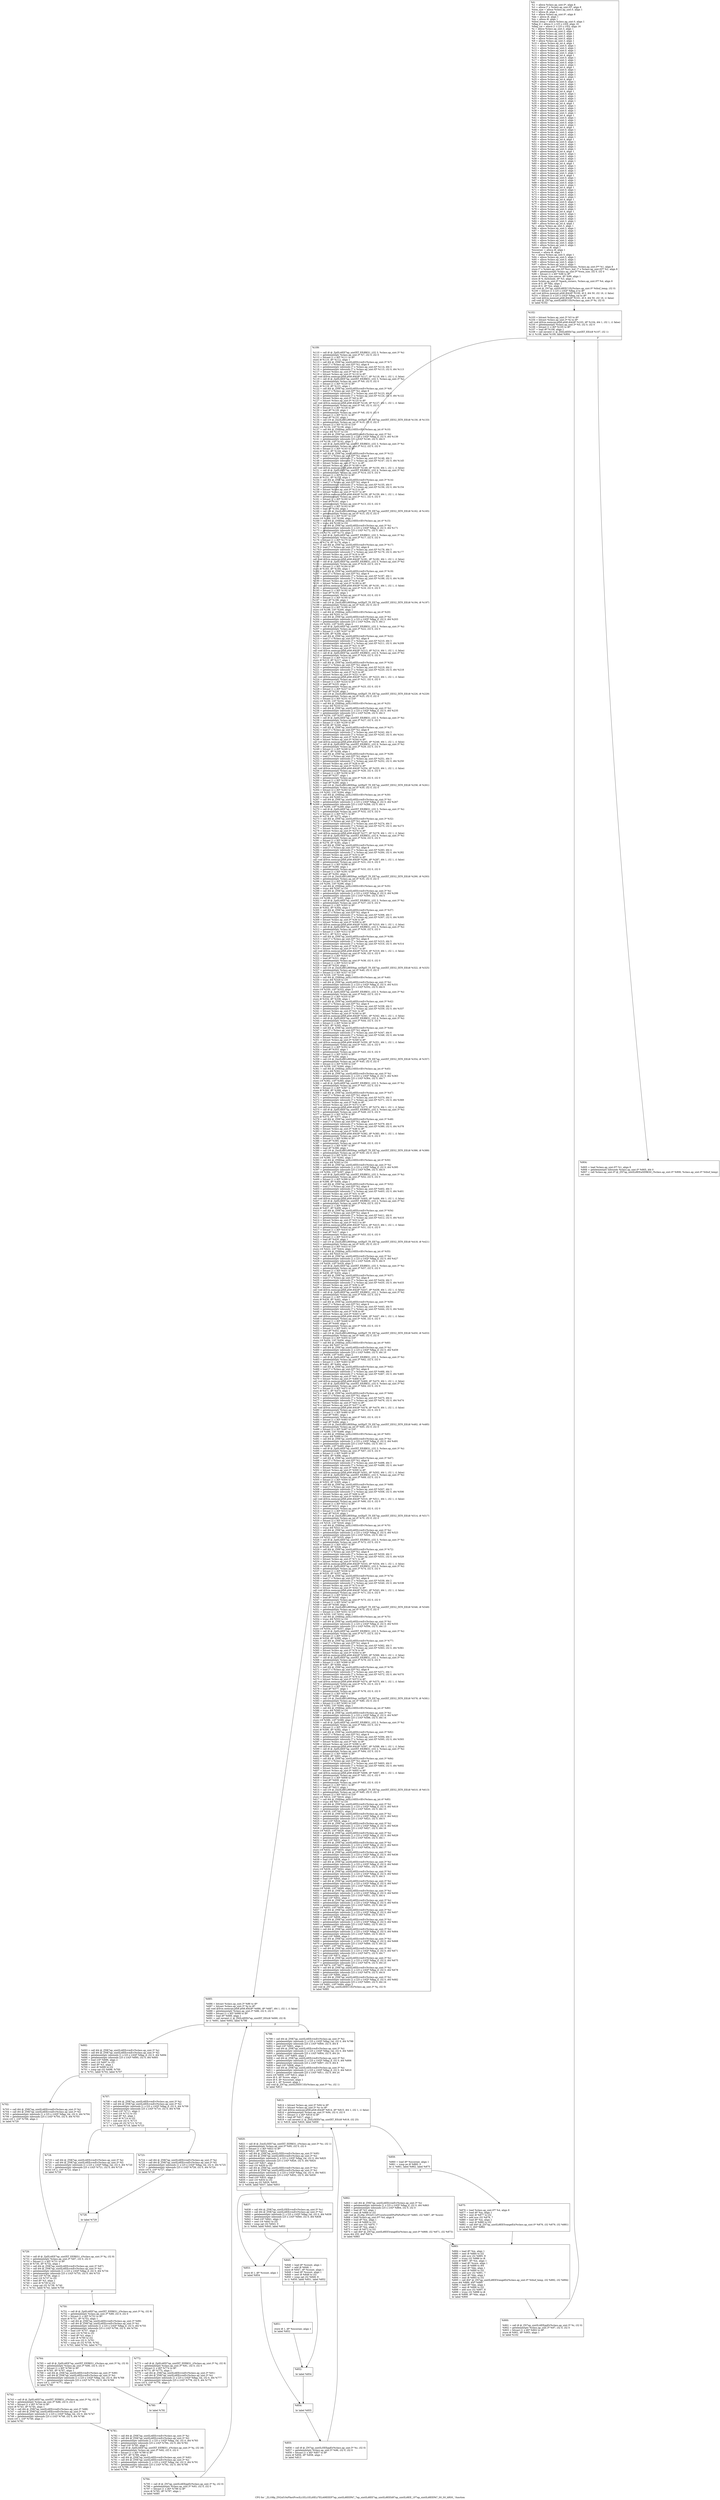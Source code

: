 digraph "CFG for '_ZL108p_ZN2xf10xFfastProcILi1ELi1ELi0ELi7ELi49EEEP7ap_uintILi8EEPA7_7ap_uintILi8EE7ap_uintILi8EEhR7ap_uintILi8EE_1P7ap_uintILi8EEPA7_S0_S0_hRS0_' function" {
	label="CFG for '_ZL108p_ZN2xf10xFfastProcILi1ELi1ELi0ELi7ELi49EEEP7ap_uintILi8EEPA7_7ap_uintILi8EE7ap_uintILi8EEhR7ap_uintILi8EE_1P7ap_uintILi8EEPA7_S0_S0_hRS0_' function";

	Node0x2f18ab0 [shape=record,label="{%0:\l  %1 = alloca %class.ap_uint.0*, align 8\l  %2 = alloca [7 x %class.ap_uint.0]*, align 8\l  %win_size = alloca %class.ap_uint.0, align 1\l  %3 = alloca i8, align 1\l  %4 = alloca %class.ap_uint.0*, align 8\l  %kx = alloca i8, align 1\l  %ix = alloca i8, align 1\l  %tbuf_temp = alloca %class.ap_uint.0, align 1\l  %flag_d = alloca [1 x [25 x i16]], align 16\l  %flag_val = alloca [1 x [25 x i16]], align 16\l  %i = alloca %class.ap_uint.3, align 1\l  %5 = alloca %class.ap_uint.3, align 1\l  %6 = alloca %class.ap_uint.0, align 1\l  %7 = alloca %class.ap_uint.3, align 1\l  %8 = alloca %class.ap_uint.0, align 1\l  %9 = alloca %class.ap_uint.3, align 1\l  %10 = alloca %class.ap_int.4, align 1\l  %11 = alloca %class.ap_uint.0, align 1\l  %12 = alloca %class.ap_uint.3, align 1\l  %13 = alloca %class.ap_uint.0, align 1\l  %14 = alloca %class.ap_uint.3, align 1\l  %15 = alloca %class.ap_int.4, align 1\l  %16 = alloca %class.ap_uint.0, align 1\l  %17 = alloca %class.ap_uint.3, align 1\l  %18 = alloca %class.ap_uint.0, align 1\l  %19 = alloca %class.ap_uint.3, align 1\l  %20 = alloca %class.ap_int.4, align 1\l  %21 = alloca %class.ap_uint.0, align 1\l  %22 = alloca %class.ap_uint.3, align 1\l  %23 = alloca %class.ap_uint.0, align 1\l  %24 = alloca %class.ap_uint.3, align 1\l  %25 = alloca %class.ap_int.4, align 1\l  %26 = alloca %class.ap_uint.0, align 1\l  %27 = alloca %class.ap_uint.3, align 1\l  %28 = alloca %class.ap_uint.0, align 1\l  %29 = alloca %class.ap_uint.3, align 1\l  %30 = alloca %class.ap_int.4, align 1\l  %31 = alloca %class.ap_uint.0, align 1\l  %32 = alloca %class.ap_uint.3, align 1\l  %33 = alloca %class.ap_uint.0, align 1\l  %34 = alloca %class.ap_uint.3, align 1\l  %35 = alloca %class.ap_int.4, align 1\l  %36 = alloca %class.ap_uint.0, align 1\l  %37 = alloca %class.ap_uint.3, align 1\l  %38 = alloca %class.ap_uint.0, align 1\l  %39 = alloca %class.ap_uint.3, align 1\l  %40 = alloca %class.ap_int.4, align 1\l  %41 = alloca %class.ap_uint.0, align 1\l  %42 = alloca %class.ap_uint.3, align 1\l  %43 = alloca %class.ap_uint.0, align 1\l  %44 = alloca %class.ap_uint.3, align 1\l  %45 = alloca %class.ap_int.4, align 1\l  %46 = alloca %class.ap_uint.0, align 1\l  %47 = alloca %class.ap_uint.3, align 1\l  %48 = alloca %class.ap_uint.0, align 1\l  %49 = alloca %class.ap_uint.3, align 1\l  %50 = alloca %class.ap_int.4, align 1\l  %51 = alloca %class.ap_uint.0, align 1\l  %52 = alloca %class.ap_uint.3, align 1\l  %53 = alloca %class.ap_uint.0, align 1\l  %54 = alloca %class.ap_uint.3, align 1\l  %55 = alloca %class.ap_int.4, align 1\l  %56 = alloca %class.ap_uint.0, align 1\l  %57 = alloca %class.ap_uint.3, align 1\l  %58 = alloca %class.ap_uint.0, align 1\l  %59 = alloca %class.ap_uint.3, align 1\l  %60 = alloca %class.ap_int.4, align 1\l  %61 = alloca %class.ap_uint.0, align 1\l  %62 = alloca %class.ap_uint.3, align 1\l  %63 = alloca %class.ap_uint.0, align 1\l  %64 = alloca %class.ap_uint.3, align 1\l  %65 = alloca %class.ap_int.4, align 1\l  %66 = alloca %class.ap_uint.0, align 1\l  %67 = alloca %class.ap_uint.3, align 1\l  %68 = alloca %class.ap_uint.0, align 1\l  %69 = alloca %class.ap_uint.3, align 1\l  %70 = alloca %class.ap_int.4, align 1\l  %71 = alloca %class.ap_uint.0, align 1\l  %72 = alloca %class.ap_uint.3, align 1\l  %73 = alloca %class.ap_uint.0, align 1\l  %74 = alloca %class.ap_uint.3, align 1\l  %75 = alloca %class.ap_int.4, align 1\l  %76 = alloca %class.ap_uint.0, align 1\l  %77 = alloca %class.ap_uint.3, align 1\l  %78 = alloca %class.ap_uint.0, align 1\l  %79 = alloca %class.ap_uint.3, align 1\l  %80 = alloca %class.ap_int.4, align 1\l  %81 = alloca %class.ap_uint.0, align 1\l  %82 = alloca %class.ap_uint.3, align 1\l  %83 = alloca %class.ap_uint.0, align 1\l  %84 = alloca %class.ap_uint.3, align 1\l  %85 = alloca %class.ap_int.4, align 1\l  %j = alloca %class.ap_uint.3, align 1\l  %86 = alloca %class.ap_uint.3, align 1\l  %87 = alloca %class.ap_uint.3, align 1\l  %88 = alloca %class.ap_uint.3, align 1\l  %89 = alloca %class.ap_uint.3, align 1\l  %90 = alloca %class.ap_uint.3, align 1\l  %91 = alloca %class.ap_uint.3, align 1\l  %92 = alloca %class.ap_uint.3, align 1\l  %93 = alloca %class.ap_uint.3, align 1\l  %core = alloca i8, align 1\l  %iscorner = alloca i8, align 1\l  %count = alloca i8, align 1\l  %c = alloca %class.ap_uint.5, align 1\l  %94 = alloca %class.ap_uint.5, align 1\l  %95 = alloca %class.ap_uint.5, align 1\l  %96 = alloca %class.ap_uint.5, align 1\l  %97 = alloca %class.ap_uint.3, align 1\l  store %class.ap_uint.0* %OutputValues, %class.ap_uint.0** %1, align 8\l  store [7 x %class.ap_uint.0]* %src_buf, [7 x %class.ap_uint.0]** %2, align 8\l  %98 = getelementptr %class.ap_uint.0* %win_size, i32 0, i32 0\l  %99 = bitcast [1 x i8]* %98 to i8*\l  store i8 %win_size.coerce, i8* %99, align 1\l  store i8 %_threshold, i8* %3, align 1\l  store %class.ap_uint.0* %pack_corners, %class.ap_uint.0** %4, align 8\l  store i8 0, i8* %kx, align 1\l  store i8 0, i8* %ix, align 1\l  call void @_ZN7ap_uintILi8EEC1Ei(%class.ap_uint.0* %tbuf_temp, i32 0)\l  %100 = bitcast [1 x [25 x i16]]* %flag_d to i8*\l  call void @llvm.memset.p0i8.i64(i8* %100, i8 0, i64 50, i32 16, i1 false)\l  %101 = bitcast [1 x [25 x i16]]* %flag_val to i8*\l  call void @llvm.memset.p0i8.i64(i8* %101, i8 0, i64 50, i32 16, i1 false)\l  call void @_ZN7ap_uintILi4EEC1Ei(%class.ap_uint.3* %i, i32 0)\l  br label %102\l}"];
	Node0x2f18ab0 -> Node0x2f24620;
	Node0x2f24620 [shape=record,label="{%102:\l\l  %103 = bitcast %class.ap_uint.3* %5 to i8*\l  %104 = bitcast %class.ap_uint.3* %i to i8*\l  call void @llvm.memcpy.p0i8.p0i8.i64(i8* %103, i8* %104, i64 1, i32 1, i1 false)\l  %105 = getelementptr %class.ap_uint.3* %5, i32 0, i32 0\l  %106 = bitcast [1 x i8]* %105 to i8*\l  %107 = load i8* %106, align 1\l  %108 = call zeroext i1 @_ZltILi4EEb7ap_uintIXT_EEi(i8 %107, i32 1)\l  br i1 %108, label %109, label %904\l|{<s0>T|<s1>F}}"];
	Node0x2f24620:s0 -> Node0x2f24c40;
	Node0x2f24620:s1 -> Node0x2f24ca0;
	Node0x2f24c40 [shape=record,label="{%109:\l\l  %110 = call i8 @_ZplILi4EE7ap_uintIXT_EEiRKS1_(i32 3, %class.ap_uint.3* %i)\l  %111 = getelementptr %class.ap_uint.3* %7, i32 0, i32 0\l  %112 = bitcast [1 x i8]* %111 to i8*\l  store i8 %110, i8* %112, align 1\l  %113 = call i64 @_ZNK7ap_uintILi4EEcvmEv(%class.ap_uint.3* %7)\l  %114 = load [7 x %class.ap_uint.0]** %2, align 8\l  %115 = getelementptr inbounds [7 x %class.ap_uint.0]* %114, i64 3\l  %116 = getelementptr inbounds [7 x %class.ap_uint.0]* %115, i32 0, i64 %113\l  %117 = bitcast %class.ap_uint.0* %6 to i8*\l  %118 = bitcast %class.ap_uint.0* %116 to i8*\l  call void @llvm.memcpy.p0i8.p0i8.i64(i8* %117, i8* %118, i64 1, i32 1, i1 false)\l  %119 = call i8 @_ZplILi4EE7ap_uintIXT_EEiRKS1_(i32 3, %class.ap_uint.3* %i)\l  %120 = getelementptr %class.ap_uint.3* %9, i32 0, i32 0\l  %121 = bitcast [1 x i8]* %120 to i8*\l  store i8 %119, i8* %121, align 1\l  %122 = call i64 @_ZNK7ap_uintILi4EEcvmEv(%class.ap_uint.3* %9)\l  %123 = load [7 x %class.ap_uint.0]** %2, align 8\l  %124 = getelementptr inbounds [7 x %class.ap_uint.0]* %123, i64 0\l  %125 = getelementptr inbounds [7 x %class.ap_uint.0]* %124, i32 0, i64 %122\l  %126 = bitcast %class.ap_uint.0* %8 to i8*\l  %127 = bitcast %class.ap_uint.0* %125 to i8*\l  call void @llvm.memcpy.p0i8.p0i8.i64(i8* %126, i8* %127, i64 1, i32 1, i1 false)\l  %128 = getelementptr %class.ap_uint.0* %6, i32 0, i32 0\l  %129 = bitcast [1 x i8]* %128 to i8*\l  %130 = load i8* %129, align 1\l  %131 = getelementptr %class.ap_uint.0* %8, i32 0, i32 0\l  %132 = bitcast [1 x i8]* %131 to i8*\l  %133 = load i8* %132, align 1\l  %134 = call i16 @_ZmiILi8ELi8EE6ap_intIXplT_T0_EE7ap_uintIXT_EES2_IXT0_EE(i8 %130, i8 %133)\l  %135 = getelementptr %class.ap_int.4* %10, i32 0, i32 0\l  %136 = bitcast [2 x i8]* %135 to i16*\l  store i16 %134, i16* %136, align 1\l  %137 = call i64 @_ZNK6ap_intILi16EEcvlEv(%class.ap_int.4* %10)\l  %138 = trunc i64 %137 to i16\l  %139 = call i64 @_ZNK7ap_uintILi4EEcvmEv(%class.ap_uint.3* %i)\l  %140 = getelementptr inbounds [1 x [25 x i16]]* %flag_d, i32 0, i64 %139\l  %141 = getelementptr inbounds [25 x i16]* %140, i32 0, i64 0\l  store i16 %138, i16* %141, align 2\l  %142 = call i8 @_ZplILi4EE7ap_uintIXT_EEiRKS1_(i32 3, %class.ap_uint.3* %i)\l  %143 = getelementptr %class.ap_uint.3* %12, i32 0, i32 0\l  %144 = bitcast [1 x i8]* %143 to i8*\l  store i8 %142, i8* %144, align 1\l  %145 = call i64 @_ZNK7ap_uintILi4EEcvmEv(%class.ap_uint.3* %12)\l  %146 = load [7 x %class.ap_uint.0]** %2, align 8\l  %147 = getelementptr inbounds [7 x %class.ap_uint.0]* %146, i64 3\l  %148 = getelementptr inbounds [7 x %class.ap_uint.0]* %147, i32 0, i64 %145\l  %149 = bitcast %class.ap_uint.0* %11 to i8*\l  %150 = bitcast %class.ap_uint.0* %148 to i8*\l  call void @llvm.memcpy.p0i8.p0i8.i64(i8* %149, i8* %150, i64 1, i32 1, i1 false)\l  %151 = call i8 @_ZplILi4EE7ap_uintIXT_EEiRKS1_(i32 4, %class.ap_uint.3* %i)\l  %152 = getelementptr %class.ap_uint.3* %14, i32 0, i32 0\l  %153 = bitcast [1 x i8]* %152 to i8*\l  store i8 %151, i8* %153, align 1\l  %154 = call i64 @_ZNK7ap_uintILi4EEcvmEv(%class.ap_uint.3* %14)\l  %155 = load [7 x %class.ap_uint.0]** %2, align 8\l  %156 = getelementptr inbounds [7 x %class.ap_uint.0]* %155, i64 0\l  %157 = getelementptr inbounds [7 x %class.ap_uint.0]* %156, i32 0, i64 %154\l  %158 = bitcast %class.ap_uint.0* %13 to i8*\l  %159 = bitcast %class.ap_uint.0* %157 to i8*\l  call void @llvm.memcpy.p0i8.p0i8.i64(i8* %158, i8* %159, i64 1, i32 1, i1 false)\l  %160 = getelementptr %class.ap_uint.0* %11, i32 0, i32 0\l  %161 = bitcast [1 x i8]* %160 to i8*\l  %162 = load i8* %161, align 1\l  %163 = getelementptr %class.ap_uint.0* %13, i32 0, i32 0\l  %164 = bitcast [1 x i8]* %163 to i8*\l  %165 = load i8* %164, align 1\l  %166 = call i16 @_ZmiILi8ELi8EE6ap_intIXplT_T0_EE7ap_uintIXT_EES2_IXT0_EE(i8 %162, i8 %165)\l  %167 = getelementptr %class.ap_int.4* %15, i32 0, i32 0\l  %168 = bitcast [2 x i8]* %167 to i16*\l  store i16 %166, i16* %168, align 1\l  %169 = call i64 @_ZNK6ap_intILi16EEcvlEv(%class.ap_int.4* %15)\l  %170 = trunc i64 %169 to i16\l  %171 = call i64 @_ZNK7ap_uintILi4EEcvmEv(%class.ap_uint.3* %i)\l  %172 = getelementptr inbounds [1 x [25 x i16]]* %flag_d, i32 0, i64 %171\l  %173 = getelementptr inbounds [25 x i16]* %172, i32 0, i64 1\l  store i16 %170, i16* %173, align 2\l  %174 = call i8 @_ZplILi4EE7ap_uintIXT_EEiRKS1_(i32 3, %class.ap_uint.3* %i)\l  %175 = getelementptr %class.ap_uint.3* %17, i32 0, i32 0\l  %176 = bitcast [1 x i8]* %175 to i8*\l  store i8 %174, i8* %176, align 1\l  %177 = call i64 @_ZNK7ap_uintILi4EEcvmEv(%class.ap_uint.3* %17)\l  %178 = load [7 x %class.ap_uint.0]** %2, align 8\l  %179 = getelementptr inbounds [7 x %class.ap_uint.0]* %178, i64 3\l  %180 = getelementptr inbounds [7 x %class.ap_uint.0]* %179, i32 0, i64 %177\l  %181 = bitcast %class.ap_uint.0* %16 to i8*\l  %182 = bitcast %class.ap_uint.0* %180 to i8*\l  call void @llvm.memcpy.p0i8.p0i8.i64(i8* %181, i8* %182, i64 1, i32 1, i1 false)\l  %183 = call i8 @_ZplILi4EE7ap_uintIXT_EEiRKS1_(i32 5, %class.ap_uint.3* %i)\l  %184 = getelementptr %class.ap_uint.3* %19, i32 0, i32 0\l  %185 = bitcast [1 x i8]* %184 to i8*\l  store i8 %183, i8* %185, align 1\l  %186 = call i64 @_ZNK7ap_uintILi4EEcvmEv(%class.ap_uint.3* %19)\l  %187 = load [7 x %class.ap_uint.0]** %2, align 8\l  %188 = getelementptr inbounds [7 x %class.ap_uint.0]* %187, i64 1\l  %189 = getelementptr inbounds [7 x %class.ap_uint.0]* %188, i32 0, i64 %186\l  %190 = bitcast %class.ap_uint.0* %18 to i8*\l  %191 = bitcast %class.ap_uint.0* %189 to i8*\l  call void @llvm.memcpy.p0i8.p0i8.i64(i8* %190, i8* %191, i64 1, i32 1, i1 false)\l  %192 = getelementptr %class.ap_uint.0* %16, i32 0, i32 0\l  %193 = bitcast [1 x i8]* %192 to i8*\l  %194 = load i8* %193, align 1\l  %195 = getelementptr %class.ap_uint.0* %18, i32 0, i32 0\l  %196 = bitcast [1 x i8]* %195 to i8*\l  %197 = load i8* %196, align 1\l  %198 = call i16 @_ZmiILi8ELi8EE6ap_intIXplT_T0_EE7ap_uintIXT_EES2_IXT0_EE(i8 %194, i8 %197)\l  %199 = getelementptr %class.ap_int.4* %20, i32 0, i32 0\l  %200 = bitcast [2 x i8]* %199 to i16*\l  store i16 %198, i16* %200, align 1\l  %201 = call i64 @_ZNK6ap_intILi16EEcvlEv(%class.ap_int.4* %20)\l  %202 = trunc i64 %201 to i16\l  %203 = call i64 @_ZNK7ap_uintILi4EEcvmEv(%class.ap_uint.3* %i)\l  %204 = getelementptr inbounds [1 x [25 x i16]]* %flag_d, i32 0, i64 %203\l  %205 = getelementptr inbounds [25 x i16]* %204, i32 0, i64 2\l  store i16 %202, i16* %205, align 2\l  %206 = call i8 @_ZplILi4EE7ap_uintIXT_EEiRKS1_(i32 3, %class.ap_uint.3* %i)\l  %207 = getelementptr %class.ap_uint.3* %22, i32 0, i32 0\l  %208 = bitcast [1 x i8]* %207 to i8*\l  store i8 %206, i8* %208, align 1\l  %209 = call i64 @_ZNK7ap_uintILi4EEcvmEv(%class.ap_uint.3* %22)\l  %210 = load [7 x %class.ap_uint.0]** %2, align 8\l  %211 = getelementptr inbounds [7 x %class.ap_uint.0]* %210, i64 3\l  %212 = getelementptr inbounds [7 x %class.ap_uint.0]* %211, i32 0, i64 %209\l  %213 = bitcast %class.ap_uint.0* %21 to i8*\l  %214 = bitcast %class.ap_uint.0* %212 to i8*\l  call void @llvm.memcpy.p0i8.p0i8.i64(i8* %213, i8* %214, i64 1, i32 1, i1 false)\l  %215 = call i8 @_ZplILi4EE7ap_uintIXT_EEiRKS1_(i32 6, %class.ap_uint.3* %i)\l  %216 = getelementptr %class.ap_uint.3* %24, i32 0, i32 0\l  %217 = bitcast [1 x i8]* %216 to i8*\l  store i8 %215, i8* %217, align 1\l  %218 = call i64 @_ZNK7ap_uintILi4EEcvmEv(%class.ap_uint.3* %24)\l  %219 = load [7 x %class.ap_uint.0]** %2, align 8\l  %220 = getelementptr inbounds [7 x %class.ap_uint.0]* %219, i64 2\l  %221 = getelementptr inbounds [7 x %class.ap_uint.0]* %220, i32 0, i64 %218\l  %222 = bitcast %class.ap_uint.0* %23 to i8*\l  %223 = bitcast %class.ap_uint.0* %221 to i8*\l  call void @llvm.memcpy.p0i8.p0i8.i64(i8* %222, i8* %223, i64 1, i32 1, i1 false)\l  %224 = getelementptr %class.ap_uint.0* %21, i32 0, i32 0\l  %225 = bitcast [1 x i8]* %224 to i8*\l  %226 = load i8* %225, align 1\l  %227 = getelementptr %class.ap_uint.0* %23, i32 0, i32 0\l  %228 = bitcast [1 x i8]* %227 to i8*\l  %229 = load i8* %228, align 1\l  %230 = call i16 @_ZmiILi8ELi8EE6ap_intIXplT_T0_EE7ap_uintIXT_EES2_IXT0_EE(i8 %226, i8 %229)\l  %231 = getelementptr %class.ap_int.4* %25, i32 0, i32 0\l  %232 = bitcast [2 x i8]* %231 to i16*\l  store i16 %230, i16* %232, align 1\l  %233 = call i64 @_ZNK6ap_intILi16EEcvlEv(%class.ap_int.4* %25)\l  %234 = trunc i64 %233 to i16\l  %235 = call i64 @_ZNK7ap_uintILi4EEcvmEv(%class.ap_uint.3* %i)\l  %236 = getelementptr inbounds [1 x [25 x i16]]* %flag_d, i32 0, i64 %235\l  %237 = getelementptr inbounds [25 x i16]* %236, i32 0, i64 3\l  store i16 %234, i16* %237, align 2\l  %238 = call i8 @_ZplILi4EE7ap_uintIXT_EEiRKS1_(i32 3, %class.ap_uint.3* %i)\l  %239 = getelementptr %class.ap_uint.3* %27, i32 0, i32 0\l  %240 = bitcast [1 x i8]* %239 to i8*\l  store i8 %238, i8* %240, align 1\l  %241 = call i64 @_ZNK7ap_uintILi4EEcvmEv(%class.ap_uint.3* %27)\l  %242 = load [7 x %class.ap_uint.0]** %2, align 8\l  %243 = getelementptr inbounds [7 x %class.ap_uint.0]* %242, i64 3\l  %244 = getelementptr inbounds [7 x %class.ap_uint.0]* %243, i32 0, i64 %241\l  %245 = bitcast %class.ap_uint.0* %26 to i8*\l  %246 = bitcast %class.ap_uint.0* %244 to i8*\l  call void @llvm.memcpy.p0i8.p0i8.i64(i8* %245, i8* %246, i64 1, i32 1, i1 false)\l  %247 = call i8 @_ZplILi4EE7ap_uintIXT_EEiRKS1_(i32 6, %class.ap_uint.3* %i)\l  %248 = getelementptr %class.ap_uint.3* %29, i32 0, i32 0\l  %249 = bitcast [1 x i8]* %248 to i8*\l  store i8 %247, i8* %249, align 1\l  %250 = call i64 @_ZNK7ap_uintILi4EEcvmEv(%class.ap_uint.3* %29)\l  %251 = load [7 x %class.ap_uint.0]** %2, align 8\l  %252 = getelementptr inbounds [7 x %class.ap_uint.0]* %251, i64 3\l  %253 = getelementptr inbounds [7 x %class.ap_uint.0]* %252, i32 0, i64 %250\l  %254 = bitcast %class.ap_uint.0* %28 to i8*\l  %255 = bitcast %class.ap_uint.0* %253 to i8*\l  call void @llvm.memcpy.p0i8.p0i8.i64(i8* %254, i8* %255, i64 1, i32 1, i1 false)\l  %256 = getelementptr %class.ap_uint.0* %26, i32 0, i32 0\l  %257 = bitcast [1 x i8]* %256 to i8*\l  %258 = load i8* %257, align 1\l  %259 = getelementptr %class.ap_uint.0* %28, i32 0, i32 0\l  %260 = bitcast [1 x i8]* %259 to i8*\l  %261 = load i8* %260, align 1\l  %262 = call i16 @_ZmiILi8ELi8EE6ap_intIXplT_T0_EE7ap_uintIXT_EES2_IXT0_EE(i8 %258, i8 %261)\l  %263 = getelementptr %class.ap_int.4* %30, i32 0, i32 0\l  %264 = bitcast [2 x i8]* %263 to i16*\l  store i16 %262, i16* %264, align 1\l  %265 = call i64 @_ZNK6ap_intILi16EEcvlEv(%class.ap_int.4* %30)\l  %266 = trunc i64 %265 to i16\l  %267 = call i64 @_ZNK7ap_uintILi4EEcvmEv(%class.ap_uint.3* %i)\l  %268 = getelementptr inbounds [1 x [25 x i16]]* %flag_d, i32 0, i64 %267\l  %269 = getelementptr inbounds [25 x i16]* %268, i32 0, i64 4\l  store i16 %266, i16* %269, align 2\l  %270 = call i8 @_ZplILi4EE7ap_uintIXT_EEiRKS1_(i32 3, %class.ap_uint.3* %i)\l  %271 = getelementptr %class.ap_uint.3* %32, i32 0, i32 0\l  %272 = bitcast [1 x i8]* %271 to i8*\l  store i8 %270, i8* %272, align 1\l  %273 = call i64 @_ZNK7ap_uintILi4EEcvmEv(%class.ap_uint.3* %32)\l  %274 = load [7 x %class.ap_uint.0]** %2, align 8\l  %275 = getelementptr inbounds [7 x %class.ap_uint.0]* %274, i64 3\l  %276 = getelementptr inbounds [7 x %class.ap_uint.0]* %275, i32 0, i64 %273\l  %277 = bitcast %class.ap_uint.0* %31 to i8*\l  %278 = bitcast %class.ap_uint.0* %276 to i8*\l  call void @llvm.memcpy.p0i8.p0i8.i64(i8* %277, i8* %278, i64 1, i32 1, i1 false)\l  %279 = call i8 @_ZplILi4EE7ap_uintIXT_EEiRKS1_(i32 6, %class.ap_uint.3* %i)\l  %280 = getelementptr %class.ap_uint.3* %34, i32 0, i32 0\l  %281 = bitcast [1 x i8]* %280 to i8*\l  store i8 %279, i8* %281, align 1\l  %282 = call i64 @_ZNK7ap_uintILi4EEcvmEv(%class.ap_uint.3* %34)\l  %283 = load [7 x %class.ap_uint.0]** %2, align 8\l  %284 = getelementptr inbounds [7 x %class.ap_uint.0]* %283, i64 4\l  %285 = getelementptr inbounds [7 x %class.ap_uint.0]* %284, i32 0, i64 %282\l  %286 = bitcast %class.ap_uint.0* %33 to i8*\l  %287 = bitcast %class.ap_uint.0* %285 to i8*\l  call void @llvm.memcpy.p0i8.p0i8.i64(i8* %286, i8* %287, i64 1, i32 1, i1 false)\l  %288 = getelementptr %class.ap_uint.0* %31, i32 0, i32 0\l  %289 = bitcast [1 x i8]* %288 to i8*\l  %290 = load i8* %289, align 1\l  %291 = getelementptr %class.ap_uint.0* %33, i32 0, i32 0\l  %292 = bitcast [1 x i8]* %291 to i8*\l  %293 = load i8* %292, align 1\l  %294 = call i16 @_ZmiILi8ELi8EE6ap_intIXplT_T0_EE7ap_uintIXT_EES2_IXT0_EE(i8 %290, i8 %293)\l  %295 = getelementptr %class.ap_int.4* %35, i32 0, i32 0\l  %296 = bitcast [2 x i8]* %295 to i16*\l  store i16 %294, i16* %296, align 1\l  %297 = call i64 @_ZNK6ap_intILi16EEcvlEv(%class.ap_int.4* %35)\l  %298 = trunc i64 %297 to i16\l  %299 = call i64 @_ZNK7ap_uintILi4EEcvmEv(%class.ap_uint.3* %i)\l  %300 = getelementptr inbounds [1 x [25 x i16]]* %flag_d, i32 0, i64 %299\l  %301 = getelementptr inbounds [25 x i16]* %300, i32 0, i64 5\l  store i16 %298, i16* %301, align 2\l  %302 = call i8 @_ZplILi4EE7ap_uintIXT_EEiRKS1_(i32 3, %class.ap_uint.3* %i)\l  %303 = getelementptr %class.ap_uint.3* %37, i32 0, i32 0\l  %304 = bitcast [1 x i8]* %303 to i8*\l  store i8 %302, i8* %304, align 1\l  %305 = call i64 @_ZNK7ap_uintILi4EEcvmEv(%class.ap_uint.3* %37)\l  %306 = load [7 x %class.ap_uint.0]** %2, align 8\l  %307 = getelementptr inbounds [7 x %class.ap_uint.0]* %306, i64 3\l  %308 = getelementptr inbounds [7 x %class.ap_uint.0]* %307, i32 0, i64 %305\l  %309 = bitcast %class.ap_uint.0* %36 to i8*\l  %310 = bitcast %class.ap_uint.0* %308 to i8*\l  call void @llvm.memcpy.p0i8.p0i8.i64(i8* %309, i8* %310, i64 1, i32 1, i1 false)\l  %311 = call i8 @_ZplILi4EE7ap_uintIXT_EEiRKS1_(i32 5, %class.ap_uint.3* %i)\l  %312 = getelementptr %class.ap_uint.3* %39, i32 0, i32 0\l  %313 = bitcast [1 x i8]* %312 to i8*\l  store i8 %311, i8* %313, align 1\l  %314 = call i64 @_ZNK7ap_uintILi4EEcvmEv(%class.ap_uint.3* %39)\l  %315 = load [7 x %class.ap_uint.0]** %2, align 8\l  %316 = getelementptr inbounds [7 x %class.ap_uint.0]* %315, i64 5\l  %317 = getelementptr inbounds [7 x %class.ap_uint.0]* %316, i32 0, i64 %314\l  %318 = bitcast %class.ap_uint.0* %38 to i8*\l  %319 = bitcast %class.ap_uint.0* %317 to i8*\l  call void @llvm.memcpy.p0i8.p0i8.i64(i8* %318, i8* %319, i64 1, i32 1, i1 false)\l  %320 = getelementptr %class.ap_uint.0* %36, i32 0, i32 0\l  %321 = bitcast [1 x i8]* %320 to i8*\l  %322 = load i8* %321, align 1\l  %323 = getelementptr %class.ap_uint.0* %38, i32 0, i32 0\l  %324 = bitcast [1 x i8]* %323 to i8*\l  %325 = load i8* %324, align 1\l  %326 = call i16 @_ZmiILi8ELi8EE6ap_intIXplT_T0_EE7ap_uintIXT_EES2_IXT0_EE(i8 %322, i8 %325)\l  %327 = getelementptr %class.ap_int.4* %40, i32 0, i32 0\l  %328 = bitcast [2 x i8]* %327 to i16*\l  store i16 %326, i16* %328, align 1\l  %329 = call i64 @_ZNK6ap_intILi16EEcvlEv(%class.ap_int.4* %40)\l  %330 = trunc i64 %329 to i16\l  %331 = call i64 @_ZNK7ap_uintILi4EEcvmEv(%class.ap_uint.3* %i)\l  %332 = getelementptr inbounds [1 x [25 x i16]]* %flag_d, i32 0, i64 %331\l  %333 = getelementptr inbounds [25 x i16]* %332, i32 0, i64 6\l  store i16 %330, i16* %333, align 2\l  %334 = call i8 @_ZplILi4EE7ap_uintIXT_EEiRKS1_(i32 3, %class.ap_uint.3* %i)\l  %335 = getelementptr %class.ap_uint.3* %42, i32 0, i32 0\l  %336 = bitcast [1 x i8]* %335 to i8*\l  store i8 %334, i8* %336, align 1\l  %337 = call i64 @_ZNK7ap_uintILi4EEcvmEv(%class.ap_uint.3* %42)\l  %338 = load [7 x %class.ap_uint.0]** %2, align 8\l  %339 = getelementptr inbounds [7 x %class.ap_uint.0]* %338, i64 3\l  %340 = getelementptr inbounds [7 x %class.ap_uint.0]* %339, i32 0, i64 %337\l  %341 = bitcast %class.ap_uint.0* %41 to i8*\l  %342 = bitcast %class.ap_uint.0* %340 to i8*\l  call void @llvm.memcpy.p0i8.p0i8.i64(i8* %341, i8* %342, i64 1, i32 1, i1 false)\l  %343 = call i8 @_ZplILi4EE7ap_uintIXT_EEiRKS1_(i32 4, %class.ap_uint.3* %i)\l  %344 = getelementptr %class.ap_uint.3* %44, i32 0, i32 0\l  %345 = bitcast [1 x i8]* %344 to i8*\l  store i8 %343, i8* %345, align 1\l  %346 = call i64 @_ZNK7ap_uintILi4EEcvmEv(%class.ap_uint.3* %44)\l  %347 = load [7 x %class.ap_uint.0]** %2, align 8\l  %348 = getelementptr inbounds [7 x %class.ap_uint.0]* %347, i64 6\l  %349 = getelementptr inbounds [7 x %class.ap_uint.0]* %348, i32 0, i64 %346\l  %350 = bitcast %class.ap_uint.0* %43 to i8*\l  %351 = bitcast %class.ap_uint.0* %349 to i8*\l  call void @llvm.memcpy.p0i8.p0i8.i64(i8* %350, i8* %351, i64 1, i32 1, i1 false)\l  %352 = getelementptr %class.ap_uint.0* %41, i32 0, i32 0\l  %353 = bitcast [1 x i8]* %352 to i8*\l  %354 = load i8* %353, align 1\l  %355 = getelementptr %class.ap_uint.0* %43, i32 0, i32 0\l  %356 = bitcast [1 x i8]* %355 to i8*\l  %357 = load i8* %356, align 1\l  %358 = call i16 @_ZmiILi8ELi8EE6ap_intIXplT_T0_EE7ap_uintIXT_EES2_IXT0_EE(i8 %354, i8 %357)\l  %359 = getelementptr %class.ap_int.4* %45, i32 0, i32 0\l  %360 = bitcast [2 x i8]* %359 to i16*\l  store i16 %358, i16* %360, align 1\l  %361 = call i64 @_ZNK6ap_intILi16EEcvlEv(%class.ap_int.4* %45)\l  %362 = trunc i64 %361 to i16\l  %363 = call i64 @_ZNK7ap_uintILi4EEcvmEv(%class.ap_uint.3* %i)\l  %364 = getelementptr inbounds [1 x [25 x i16]]* %flag_d, i32 0, i64 %363\l  %365 = getelementptr inbounds [25 x i16]* %364, i32 0, i64 7\l  store i16 %362, i16* %365, align 2\l  %366 = call i8 @_ZplILi4EE7ap_uintIXT_EEiRKS1_(i32 3, %class.ap_uint.3* %i)\l  %367 = getelementptr %class.ap_uint.3* %47, i32 0, i32 0\l  %368 = bitcast [1 x i8]* %367 to i8*\l  store i8 %366, i8* %368, align 1\l  %369 = call i64 @_ZNK7ap_uintILi4EEcvmEv(%class.ap_uint.3* %47)\l  %370 = load [7 x %class.ap_uint.0]** %2, align 8\l  %371 = getelementptr inbounds [7 x %class.ap_uint.0]* %370, i64 3\l  %372 = getelementptr inbounds [7 x %class.ap_uint.0]* %371, i32 0, i64 %369\l  %373 = bitcast %class.ap_uint.0* %46 to i8*\l  %374 = bitcast %class.ap_uint.0* %372 to i8*\l  call void @llvm.memcpy.p0i8.p0i8.i64(i8* %373, i8* %374, i64 1, i32 1, i1 false)\l  %375 = call i8 @_ZplILi4EE7ap_uintIXT_EEiRKS1_(i32 3, %class.ap_uint.3* %i)\l  %376 = getelementptr %class.ap_uint.3* %49, i32 0, i32 0\l  %377 = bitcast [1 x i8]* %376 to i8*\l  store i8 %375, i8* %377, align 1\l  %378 = call i64 @_ZNK7ap_uintILi4EEcvmEv(%class.ap_uint.3* %49)\l  %379 = load [7 x %class.ap_uint.0]** %2, align 8\l  %380 = getelementptr inbounds [7 x %class.ap_uint.0]* %379, i64 6\l  %381 = getelementptr inbounds [7 x %class.ap_uint.0]* %380, i32 0, i64 %378\l  %382 = bitcast %class.ap_uint.0* %48 to i8*\l  %383 = bitcast %class.ap_uint.0* %381 to i8*\l  call void @llvm.memcpy.p0i8.p0i8.i64(i8* %382, i8* %383, i64 1, i32 1, i1 false)\l  %384 = getelementptr %class.ap_uint.0* %46, i32 0, i32 0\l  %385 = bitcast [1 x i8]* %384 to i8*\l  %386 = load i8* %385, align 1\l  %387 = getelementptr %class.ap_uint.0* %48, i32 0, i32 0\l  %388 = bitcast [1 x i8]* %387 to i8*\l  %389 = load i8* %388, align 1\l  %390 = call i16 @_ZmiILi8ELi8EE6ap_intIXplT_T0_EE7ap_uintIXT_EES2_IXT0_EE(i8 %386, i8 %389)\l  %391 = getelementptr %class.ap_int.4* %50, i32 0, i32 0\l  %392 = bitcast [2 x i8]* %391 to i16*\l  store i16 %390, i16* %392, align 1\l  %393 = call i64 @_ZNK6ap_intILi16EEcvlEv(%class.ap_int.4* %50)\l  %394 = trunc i64 %393 to i16\l  %395 = call i64 @_ZNK7ap_uintILi4EEcvmEv(%class.ap_uint.3* %i)\l  %396 = getelementptr inbounds [1 x [25 x i16]]* %flag_d, i32 0, i64 %395\l  %397 = getelementptr inbounds [25 x i16]* %396, i32 0, i64 8\l  store i16 %394, i16* %397, align 2\l  %398 = call i8 @_ZplILi4EE7ap_uintIXT_EEiRKS1_(i32 3, %class.ap_uint.3* %i)\l  %399 = getelementptr %class.ap_uint.3* %52, i32 0, i32 0\l  %400 = bitcast [1 x i8]* %399 to i8*\l  store i8 %398, i8* %400, align 1\l  %401 = call i64 @_ZNK7ap_uintILi4EEcvmEv(%class.ap_uint.3* %52)\l  %402 = load [7 x %class.ap_uint.0]** %2, align 8\l  %403 = getelementptr inbounds [7 x %class.ap_uint.0]* %402, i64 3\l  %404 = getelementptr inbounds [7 x %class.ap_uint.0]* %403, i32 0, i64 %401\l  %405 = bitcast %class.ap_uint.0* %51 to i8*\l  %406 = bitcast %class.ap_uint.0* %404 to i8*\l  call void @llvm.memcpy.p0i8.p0i8.i64(i8* %405, i8* %406, i64 1, i32 1, i1 false)\l  %407 = call i8 @_ZplILi4EE7ap_uintIXT_EEiRKS1_(i32 2, %class.ap_uint.3* %i)\l  %408 = getelementptr %class.ap_uint.3* %54, i32 0, i32 0\l  %409 = bitcast [1 x i8]* %408 to i8*\l  store i8 %407, i8* %409, align 1\l  %410 = call i64 @_ZNK7ap_uintILi4EEcvmEv(%class.ap_uint.3* %54)\l  %411 = load [7 x %class.ap_uint.0]** %2, align 8\l  %412 = getelementptr inbounds [7 x %class.ap_uint.0]* %411, i64 6\l  %413 = getelementptr inbounds [7 x %class.ap_uint.0]* %412, i32 0, i64 %410\l  %414 = bitcast %class.ap_uint.0* %53 to i8*\l  %415 = bitcast %class.ap_uint.0* %413 to i8*\l  call void @llvm.memcpy.p0i8.p0i8.i64(i8* %414, i8* %415, i64 1, i32 1, i1 false)\l  %416 = getelementptr %class.ap_uint.0* %51, i32 0, i32 0\l  %417 = bitcast [1 x i8]* %416 to i8*\l  %418 = load i8* %417, align 1\l  %419 = getelementptr %class.ap_uint.0* %53, i32 0, i32 0\l  %420 = bitcast [1 x i8]* %419 to i8*\l  %421 = load i8* %420, align 1\l  %422 = call i16 @_ZmiILi8ELi8EE6ap_intIXplT_T0_EE7ap_uintIXT_EES2_IXT0_EE(i8 %418, i8 %421)\l  %423 = getelementptr %class.ap_int.4* %55, i32 0, i32 0\l  %424 = bitcast [2 x i8]* %423 to i16*\l  store i16 %422, i16* %424, align 1\l  %425 = call i64 @_ZNK6ap_intILi16EEcvlEv(%class.ap_int.4* %55)\l  %426 = trunc i64 %425 to i16\l  %427 = call i64 @_ZNK7ap_uintILi4EEcvmEv(%class.ap_uint.3* %i)\l  %428 = getelementptr inbounds [1 x [25 x i16]]* %flag_d, i32 0, i64 %427\l  %429 = getelementptr inbounds [25 x i16]* %428, i32 0, i64 9\l  store i16 %426, i16* %429, align 2\l  %430 = call i8 @_ZplILi4EE7ap_uintIXT_EEiRKS1_(i32 3, %class.ap_uint.3* %i)\l  %431 = getelementptr %class.ap_uint.3* %57, i32 0, i32 0\l  %432 = bitcast [1 x i8]* %431 to i8*\l  store i8 %430, i8* %432, align 1\l  %433 = call i64 @_ZNK7ap_uintILi4EEcvmEv(%class.ap_uint.3* %57)\l  %434 = load [7 x %class.ap_uint.0]** %2, align 8\l  %435 = getelementptr inbounds [7 x %class.ap_uint.0]* %434, i64 3\l  %436 = getelementptr inbounds [7 x %class.ap_uint.0]* %435, i32 0, i64 %433\l  %437 = bitcast %class.ap_uint.0* %56 to i8*\l  %438 = bitcast %class.ap_uint.0* %436 to i8*\l  call void @llvm.memcpy.p0i8.p0i8.i64(i8* %437, i8* %438, i64 1, i32 1, i1 false)\l  %439 = call i8 @_ZplILi4EE7ap_uintIXT_EEiRKS1_(i32 1, %class.ap_uint.3* %i)\l  %440 = getelementptr %class.ap_uint.3* %59, i32 0, i32 0\l  %441 = bitcast [1 x i8]* %440 to i8*\l  store i8 %439, i8* %441, align 1\l  %442 = call i64 @_ZNK7ap_uintILi4EEcvmEv(%class.ap_uint.3* %59)\l  %443 = load [7 x %class.ap_uint.0]** %2, align 8\l  %444 = getelementptr inbounds [7 x %class.ap_uint.0]* %443, i64 5\l  %445 = getelementptr inbounds [7 x %class.ap_uint.0]* %444, i32 0, i64 %442\l  %446 = bitcast %class.ap_uint.0* %58 to i8*\l  %447 = bitcast %class.ap_uint.0* %445 to i8*\l  call void @llvm.memcpy.p0i8.p0i8.i64(i8* %446, i8* %447, i64 1, i32 1, i1 false)\l  %448 = getelementptr %class.ap_uint.0* %56, i32 0, i32 0\l  %449 = bitcast [1 x i8]* %448 to i8*\l  %450 = load i8* %449, align 1\l  %451 = getelementptr %class.ap_uint.0* %58, i32 0, i32 0\l  %452 = bitcast [1 x i8]* %451 to i8*\l  %453 = load i8* %452, align 1\l  %454 = call i16 @_ZmiILi8ELi8EE6ap_intIXplT_T0_EE7ap_uintIXT_EES2_IXT0_EE(i8 %450, i8 %453)\l  %455 = getelementptr %class.ap_int.4* %60, i32 0, i32 0\l  %456 = bitcast [2 x i8]* %455 to i16*\l  store i16 %454, i16* %456, align 1\l  %457 = call i64 @_ZNK6ap_intILi16EEcvlEv(%class.ap_int.4* %60)\l  %458 = trunc i64 %457 to i16\l  %459 = call i64 @_ZNK7ap_uintILi4EEcvmEv(%class.ap_uint.3* %i)\l  %460 = getelementptr inbounds [1 x [25 x i16]]* %flag_d, i32 0, i64 %459\l  %461 = getelementptr inbounds [25 x i16]* %460, i32 0, i64 10\l  store i16 %458, i16* %461, align 2\l  %462 = call i8 @_ZplILi4EE7ap_uintIXT_EEiRKS1_(i32 3, %class.ap_uint.3* %i)\l  %463 = getelementptr %class.ap_uint.3* %62, i32 0, i32 0\l  %464 = bitcast [1 x i8]* %463 to i8*\l  store i8 %462, i8* %464, align 1\l  %465 = call i64 @_ZNK7ap_uintILi4EEcvmEv(%class.ap_uint.3* %62)\l  %466 = load [7 x %class.ap_uint.0]** %2, align 8\l  %467 = getelementptr inbounds [7 x %class.ap_uint.0]* %466, i64 3\l  %468 = getelementptr inbounds [7 x %class.ap_uint.0]* %467, i32 0, i64 %465\l  %469 = bitcast %class.ap_uint.0* %61 to i8*\l  %470 = bitcast %class.ap_uint.0* %468 to i8*\l  call void @llvm.memcpy.p0i8.p0i8.i64(i8* %469, i8* %470, i64 1, i32 1, i1 false)\l  %471 = call i8 @_ZplILi4EE7ap_uintIXT_EEiRKS1_(i32 0, %class.ap_uint.3* %i)\l  %472 = getelementptr %class.ap_uint.3* %64, i32 0, i32 0\l  %473 = bitcast [1 x i8]* %472 to i8*\l  store i8 %471, i8* %473, align 1\l  %474 = call i64 @_ZNK7ap_uintILi4EEcvmEv(%class.ap_uint.3* %64)\l  %475 = load [7 x %class.ap_uint.0]** %2, align 8\l  %476 = getelementptr inbounds [7 x %class.ap_uint.0]* %475, i64 4\l  %477 = getelementptr inbounds [7 x %class.ap_uint.0]* %476, i32 0, i64 %474\l  %478 = bitcast %class.ap_uint.0* %63 to i8*\l  %479 = bitcast %class.ap_uint.0* %477 to i8*\l  call void @llvm.memcpy.p0i8.p0i8.i64(i8* %478, i8* %479, i64 1, i32 1, i1 false)\l  %480 = getelementptr %class.ap_uint.0* %61, i32 0, i32 0\l  %481 = bitcast [1 x i8]* %480 to i8*\l  %482 = load i8* %481, align 1\l  %483 = getelementptr %class.ap_uint.0* %63, i32 0, i32 0\l  %484 = bitcast [1 x i8]* %483 to i8*\l  %485 = load i8* %484, align 1\l  %486 = call i16 @_ZmiILi8ELi8EE6ap_intIXplT_T0_EE7ap_uintIXT_EES2_IXT0_EE(i8 %482, i8 %485)\l  %487 = getelementptr %class.ap_int.4* %65, i32 0, i32 0\l  %488 = bitcast [2 x i8]* %487 to i16*\l  store i16 %486, i16* %488, align 1\l  %489 = call i64 @_ZNK6ap_intILi16EEcvlEv(%class.ap_int.4* %65)\l  %490 = trunc i64 %489 to i16\l  %491 = call i64 @_ZNK7ap_uintILi4EEcvmEv(%class.ap_uint.3* %i)\l  %492 = getelementptr inbounds [1 x [25 x i16]]* %flag_d, i32 0, i64 %491\l  %493 = getelementptr inbounds [25 x i16]* %492, i32 0, i64 11\l  store i16 %490, i16* %493, align 2\l  %494 = call i8 @_ZplILi4EE7ap_uintIXT_EEiRKS1_(i32 3, %class.ap_uint.3* %i)\l  %495 = getelementptr %class.ap_uint.3* %67, i32 0, i32 0\l  %496 = bitcast [1 x i8]* %495 to i8*\l  store i8 %494, i8* %496, align 1\l  %497 = call i64 @_ZNK7ap_uintILi4EEcvmEv(%class.ap_uint.3* %67)\l  %498 = load [7 x %class.ap_uint.0]** %2, align 8\l  %499 = getelementptr inbounds [7 x %class.ap_uint.0]* %498, i64 3\l  %500 = getelementptr inbounds [7 x %class.ap_uint.0]* %499, i32 0, i64 %497\l  %501 = bitcast %class.ap_uint.0* %66 to i8*\l  %502 = bitcast %class.ap_uint.0* %500 to i8*\l  call void @llvm.memcpy.p0i8.p0i8.i64(i8* %501, i8* %502, i64 1, i32 1, i1 false)\l  %503 = call i8 @_ZplILi4EE7ap_uintIXT_EEiRKS1_(i32 0, %class.ap_uint.3* %i)\l  %504 = getelementptr %class.ap_uint.3* %69, i32 0, i32 0\l  %505 = bitcast [1 x i8]* %504 to i8*\l  store i8 %503, i8* %505, align 1\l  %506 = call i64 @_ZNK7ap_uintILi4EEcvmEv(%class.ap_uint.3* %69)\l  %507 = load [7 x %class.ap_uint.0]** %2, align 8\l  %508 = getelementptr inbounds [7 x %class.ap_uint.0]* %507, i64 3\l  %509 = getelementptr inbounds [7 x %class.ap_uint.0]* %508, i32 0, i64 %506\l  %510 = bitcast %class.ap_uint.0* %68 to i8*\l  %511 = bitcast %class.ap_uint.0* %509 to i8*\l  call void @llvm.memcpy.p0i8.p0i8.i64(i8* %510, i8* %511, i64 1, i32 1, i1 false)\l  %512 = getelementptr %class.ap_uint.0* %66, i32 0, i32 0\l  %513 = bitcast [1 x i8]* %512 to i8*\l  %514 = load i8* %513, align 1\l  %515 = getelementptr %class.ap_uint.0* %68, i32 0, i32 0\l  %516 = bitcast [1 x i8]* %515 to i8*\l  %517 = load i8* %516, align 1\l  %518 = call i16 @_ZmiILi8ELi8EE6ap_intIXplT_T0_EE7ap_uintIXT_EES2_IXT0_EE(i8 %514, i8 %517)\l  %519 = getelementptr %class.ap_int.4* %70, i32 0, i32 0\l  %520 = bitcast [2 x i8]* %519 to i16*\l  store i16 %518, i16* %520, align 1\l  %521 = call i64 @_ZNK6ap_intILi16EEcvlEv(%class.ap_int.4* %70)\l  %522 = trunc i64 %521 to i16\l  %523 = call i64 @_ZNK7ap_uintILi4EEcvmEv(%class.ap_uint.3* %i)\l  %524 = getelementptr inbounds [1 x [25 x i16]]* %flag_d, i32 0, i64 %523\l  %525 = getelementptr inbounds [25 x i16]* %524, i32 0, i64 12\l  store i16 %522, i16* %525, align 2\l  %526 = call i8 @_ZplILi4EE7ap_uintIXT_EEiRKS1_(i32 3, %class.ap_uint.3* %i)\l  %527 = getelementptr %class.ap_uint.3* %72, i32 0, i32 0\l  %528 = bitcast [1 x i8]* %527 to i8*\l  store i8 %526, i8* %528, align 1\l  %529 = call i64 @_ZNK7ap_uintILi4EEcvmEv(%class.ap_uint.3* %72)\l  %530 = load [7 x %class.ap_uint.0]** %2, align 8\l  %531 = getelementptr inbounds [7 x %class.ap_uint.0]* %530, i64 3\l  %532 = getelementptr inbounds [7 x %class.ap_uint.0]* %531, i32 0, i64 %529\l  %533 = bitcast %class.ap_uint.0* %71 to i8*\l  %534 = bitcast %class.ap_uint.0* %532 to i8*\l  call void @llvm.memcpy.p0i8.p0i8.i64(i8* %533, i8* %534, i64 1, i32 1, i1 false)\l  %535 = call i8 @_ZplILi4EE7ap_uintIXT_EEiRKS1_(i32 0, %class.ap_uint.3* %i)\l  %536 = getelementptr %class.ap_uint.3* %74, i32 0, i32 0\l  %537 = bitcast [1 x i8]* %536 to i8*\l  store i8 %535, i8* %537, align 1\l  %538 = call i64 @_ZNK7ap_uintILi4EEcvmEv(%class.ap_uint.3* %74)\l  %539 = load [7 x %class.ap_uint.0]** %2, align 8\l  %540 = getelementptr inbounds [7 x %class.ap_uint.0]* %539, i64 2\l  %541 = getelementptr inbounds [7 x %class.ap_uint.0]* %540, i32 0, i64 %538\l  %542 = bitcast %class.ap_uint.0* %73 to i8*\l  %543 = bitcast %class.ap_uint.0* %541 to i8*\l  call void @llvm.memcpy.p0i8.p0i8.i64(i8* %542, i8* %543, i64 1, i32 1, i1 false)\l  %544 = getelementptr %class.ap_uint.0* %71, i32 0, i32 0\l  %545 = bitcast [1 x i8]* %544 to i8*\l  %546 = load i8* %545, align 1\l  %547 = getelementptr %class.ap_uint.0* %73, i32 0, i32 0\l  %548 = bitcast [1 x i8]* %547 to i8*\l  %549 = load i8* %548, align 1\l  %550 = call i16 @_ZmiILi8ELi8EE6ap_intIXplT_T0_EE7ap_uintIXT_EES2_IXT0_EE(i8 %546, i8 %549)\l  %551 = getelementptr %class.ap_int.4* %75, i32 0, i32 0\l  %552 = bitcast [2 x i8]* %551 to i16*\l  store i16 %550, i16* %552, align 1\l  %553 = call i64 @_ZNK6ap_intILi16EEcvlEv(%class.ap_int.4* %75)\l  %554 = trunc i64 %553 to i16\l  %555 = call i64 @_ZNK7ap_uintILi4EEcvmEv(%class.ap_uint.3* %i)\l  %556 = getelementptr inbounds [1 x [25 x i16]]* %flag_d, i32 0, i64 %555\l  %557 = getelementptr inbounds [25 x i16]* %556, i32 0, i64 13\l  store i16 %554, i16* %557, align 2\l  %558 = call i8 @_ZplILi4EE7ap_uintIXT_EEiRKS1_(i32 3, %class.ap_uint.3* %i)\l  %559 = getelementptr %class.ap_uint.3* %77, i32 0, i32 0\l  %560 = bitcast [1 x i8]* %559 to i8*\l  store i8 %558, i8* %560, align 1\l  %561 = call i64 @_ZNK7ap_uintILi4EEcvmEv(%class.ap_uint.3* %77)\l  %562 = load [7 x %class.ap_uint.0]** %2, align 8\l  %563 = getelementptr inbounds [7 x %class.ap_uint.0]* %562, i64 3\l  %564 = getelementptr inbounds [7 x %class.ap_uint.0]* %563, i32 0, i64 %561\l  %565 = bitcast %class.ap_uint.0* %76 to i8*\l  %566 = bitcast %class.ap_uint.0* %564 to i8*\l  call void @llvm.memcpy.p0i8.p0i8.i64(i8* %565, i8* %566, i64 1, i32 1, i1 false)\l  %567 = call i8 @_ZplILi4EE7ap_uintIXT_EEiRKS1_(i32 1, %class.ap_uint.3* %i)\l  %568 = getelementptr %class.ap_uint.3* %79, i32 0, i32 0\l  %569 = bitcast [1 x i8]* %568 to i8*\l  store i8 %567, i8* %569, align 1\l  %570 = call i64 @_ZNK7ap_uintILi4EEcvmEv(%class.ap_uint.3* %79)\l  %571 = load [7 x %class.ap_uint.0]** %2, align 8\l  %572 = getelementptr inbounds [7 x %class.ap_uint.0]* %571, i64 1\l  %573 = getelementptr inbounds [7 x %class.ap_uint.0]* %572, i32 0, i64 %570\l  %574 = bitcast %class.ap_uint.0* %78 to i8*\l  %575 = bitcast %class.ap_uint.0* %573 to i8*\l  call void @llvm.memcpy.p0i8.p0i8.i64(i8* %574, i8* %575, i64 1, i32 1, i1 false)\l  %576 = getelementptr %class.ap_uint.0* %76, i32 0, i32 0\l  %577 = bitcast [1 x i8]* %576 to i8*\l  %578 = load i8* %577, align 1\l  %579 = getelementptr %class.ap_uint.0* %78, i32 0, i32 0\l  %580 = bitcast [1 x i8]* %579 to i8*\l  %581 = load i8* %580, align 1\l  %582 = call i16 @_ZmiILi8ELi8EE6ap_intIXplT_T0_EE7ap_uintIXT_EES2_IXT0_EE(i8 %578, i8 %581)\l  %583 = getelementptr %class.ap_int.4* %80, i32 0, i32 0\l  %584 = bitcast [2 x i8]* %583 to i16*\l  store i16 %582, i16* %584, align 1\l  %585 = call i64 @_ZNK6ap_intILi16EEcvlEv(%class.ap_int.4* %80)\l  %586 = trunc i64 %585 to i16\l  %587 = call i64 @_ZNK7ap_uintILi4EEcvmEv(%class.ap_uint.3* %i)\l  %588 = getelementptr inbounds [1 x [25 x i16]]* %flag_d, i32 0, i64 %587\l  %589 = getelementptr inbounds [25 x i16]* %588, i32 0, i64 14\l  store i16 %586, i16* %589, align 2\l  %590 = call i8 @_ZplILi4EE7ap_uintIXT_EEiRKS1_(i32 3, %class.ap_uint.3* %i)\l  %591 = getelementptr %class.ap_uint.3* %82, i32 0, i32 0\l  %592 = bitcast [1 x i8]* %591 to i8*\l  store i8 %590, i8* %592, align 1\l  %593 = call i64 @_ZNK7ap_uintILi4EEcvmEv(%class.ap_uint.3* %82)\l  %594 = load [7 x %class.ap_uint.0]** %2, align 8\l  %595 = getelementptr inbounds [7 x %class.ap_uint.0]* %594, i64 3\l  %596 = getelementptr inbounds [7 x %class.ap_uint.0]* %595, i32 0, i64 %593\l  %597 = bitcast %class.ap_uint.0* %81 to i8*\l  %598 = bitcast %class.ap_uint.0* %596 to i8*\l  call void @llvm.memcpy.p0i8.p0i8.i64(i8* %597, i8* %598, i64 1, i32 1, i1 false)\l  %599 = call i8 @_ZplILi4EE7ap_uintIXT_EEiRKS1_(i32 2, %class.ap_uint.3* %i)\l  %600 = getelementptr %class.ap_uint.3* %84, i32 0, i32 0\l  %601 = bitcast [1 x i8]* %600 to i8*\l  store i8 %599, i8* %601, align 1\l  %602 = call i64 @_ZNK7ap_uintILi4EEcvmEv(%class.ap_uint.3* %84)\l  %603 = load [7 x %class.ap_uint.0]** %2, align 8\l  %604 = getelementptr inbounds [7 x %class.ap_uint.0]* %603, i64 0\l  %605 = getelementptr inbounds [7 x %class.ap_uint.0]* %604, i32 0, i64 %602\l  %606 = bitcast %class.ap_uint.0* %83 to i8*\l  %607 = bitcast %class.ap_uint.0* %605 to i8*\l  call void @llvm.memcpy.p0i8.p0i8.i64(i8* %606, i8* %607, i64 1, i32 1, i1 false)\l  %608 = getelementptr %class.ap_uint.0* %81, i32 0, i32 0\l  %609 = bitcast [1 x i8]* %608 to i8*\l  %610 = load i8* %609, align 1\l  %611 = getelementptr %class.ap_uint.0* %83, i32 0, i32 0\l  %612 = bitcast [1 x i8]* %611 to i8*\l  %613 = load i8* %612, align 1\l  %614 = call i16 @_ZmiILi8ELi8EE6ap_intIXplT_T0_EE7ap_uintIXT_EES2_IXT0_EE(i8 %610, i8 %613)\l  %615 = getelementptr %class.ap_int.4* %85, i32 0, i32 0\l  %616 = bitcast [2 x i8]* %615 to i16*\l  store i16 %614, i16* %616, align 1\l  %617 = call i64 @_ZNK6ap_intILi16EEcvlEv(%class.ap_int.4* %85)\l  %618 = trunc i64 %617 to i16\l  %619 = call i64 @_ZNK7ap_uintILi4EEcvmEv(%class.ap_uint.3* %i)\l  %620 = getelementptr inbounds [1 x [25 x i16]]* %flag_d, i32 0, i64 %619\l  %621 = getelementptr inbounds [25 x i16]* %620, i32 0, i64 15\l  store i16 %618, i16* %621, align 2\l  %622 = call i64 @_ZNK7ap_uintILi4EEcvmEv(%class.ap_uint.3* %i)\l  %623 = getelementptr inbounds [1 x [25 x i16]]* %flag_d, i32 0, i64 %622\l  %624 = getelementptr inbounds [25 x i16]* %623, i32 0, i64 0\l  %625 = load i16* %624, align 2\l  %626 = call i64 @_ZNK7ap_uintILi4EEcvmEv(%class.ap_uint.3* %i)\l  %627 = getelementptr inbounds [1 x [25 x i16]]* %flag_d, i32 0, i64 %626\l  %628 = getelementptr inbounds [25 x i16]* %627, i32 0, i64 16\l  store i16 %625, i16* %628, align 2\l  %629 = call i64 @_ZNK7ap_uintILi4EEcvmEv(%class.ap_uint.3* %i)\l  %630 = getelementptr inbounds [1 x [25 x i16]]* %flag_d, i32 0, i64 %629\l  %631 = getelementptr inbounds [25 x i16]* %630, i32 0, i64 1\l  %632 = load i16* %631, align 2\l  %633 = call i64 @_ZNK7ap_uintILi4EEcvmEv(%class.ap_uint.3* %i)\l  %634 = getelementptr inbounds [1 x [25 x i16]]* %flag_d, i32 0, i64 %633\l  %635 = getelementptr inbounds [25 x i16]* %634, i32 0, i64 17\l  store i16 %632, i16* %635, align 2\l  %636 = call i64 @_ZNK7ap_uintILi4EEcvmEv(%class.ap_uint.3* %i)\l  %637 = getelementptr inbounds [1 x [25 x i16]]* %flag_d, i32 0, i64 %636\l  %638 = getelementptr inbounds [25 x i16]* %637, i32 0, i64 2\l  %639 = load i16* %638, align 2\l  %640 = call i64 @_ZNK7ap_uintILi4EEcvmEv(%class.ap_uint.3* %i)\l  %641 = getelementptr inbounds [1 x [25 x i16]]* %flag_d, i32 0, i64 %640\l  %642 = getelementptr inbounds [25 x i16]* %641, i32 0, i64 18\l  store i16 %639, i16* %642, align 2\l  %643 = call i64 @_ZNK7ap_uintILi4EEcvmEv(%class.ap_uint.3* %i)\l  %644 = getelementptr inbounds [1 x [25 x i16]]* %flag_d, i32 0, i64 %643\l  %645 = getelementptr inbounds [25 x i16]* %644, i32 0, i64 3\l  %646 = load i16* %645, align 2\l  %647 = call i64 @_ZNK7ap_uintILi4EEcvmEv(%class.ap_uint.3* %i)\l  %648 = getelementptr inbounds [1 x [25 x i16]]* %flag_d, i32 0, i64 %647\l  %649 = getelementptr inbounds [25 x i16]* %648, i32 0, i64 19\l  store i16 %646, i16* %649, align 2\l  %650 = call i64 @_ZNK7ap_uintILi4EEcvmEv(%class.ap_uint.3* %i)\l  %651 = getelementptr inbounds [1 x [25 x i16]]* %flag_d, i32 0, i64 %650\l  %652 = getelementptr inbounds [25 x i16]* %651, i32 0, i64 4\l  %653 = load i16* %652, align 2\l  %654 = call i64 @_ZNK7ap_uintILi4EEcvmEv(%class.ap_uint.3* %i)\l  %655 = getelementptr inbounds [1 x [25 x i16]]* %flag_d, i32 0, i64 %654\l  %656 = getelementptr inbounds [25 x i16]* %655, i32 0, i64 20\l  store i16 %653, i16* %656, align 2\l  %657 = call i64 @_ZNK7ap_uintILi4EEcvmEv(%class.ap_uint.3* %i)\l  %658 = getelementptr inbounds [1 x [25 x i16]]* %flag_d, i32 0, i64 %657\l  %659 = getelementptr inbounds [25 x i16]* %658, i32 0, i64 5\l  %660 = load i16* %659, align 2\l  %661 = call i64 @_ZNK7ap_uintILi4EEcvmEv(%class.ap_uint.3* %i)\l  %662 = getelementptr inbounds [1 x [25 x i16]]* %flag_d, i32 0, i64 %661\l  %663 = getelementptr inbounds [25 x i16]* %662, i32 0, i64 21\l  store i16 %660, i16* %663, align 2\l  %664 = call i64 @_ZNK7ap_uintILi4EEcvmEv(%class.ap_uint.3* %i)\l  %665 = getelementptr inbounds [1 x [25 x i16]]* %flag_d, i32 0, i64 %664\l  %666 = getelementptr inbounds [25 x i16]* %665, i32 0, i64 6\l  %667 = load i16* %666, align 2\l  %668 = call i64 @_ZNK7ap_uintILi4EEcvmEv(%class.ap_uint.3* %i)\l  %669 = getelementptr inbounds [1 x [25 x i16]]* %flag_d, i32 0, i64 %668\l  %670 = getelementptr inbounds [25 x i16]* %669, i32 0, i64 22\l  store i16 %667, i16* %670, align 2\l  %671 = call i64 @_ZNK7ap_uintILi4EEcvmEv(%class.ap_uint.3* %i)\l  %672 = getelementptr inbounds [1 x [25 x i16]]* %flag_d, i32 0, i64 %671\l  %673 = getelementptr inbounds [25 x i16]* %672, i32 0, i64 7\l  %674 = load i16* %673, align 2\l  %675 = call i64 @_ZNK7ap_uintILi4EEcvmEv(%class.ap_uint.3* %i)\l  %676 = getelementptr inbounds [1 x [25 x i16]]* %flag_d, i32 0, i64 %675\l  %677 = getelementptr inbounds [25 x i16]* %676, i32 0, i64 23\l  store i16 %674, i16* %677, align 2\l  %678 = call i64 @_ZNK7ap_uintILi4EEcvmEv(%class.ap_uint.3* %i)\l  %679 = getelementptr inbounds [1 x [25 x i16]]* %flag_d, i32 0, i64 %678\l  %680 = getelementptr inbounds [25 x i16]* %679, i32 0, i64 8\l  %681 = load i16* %680, align 2\l  %682 = call i64 @_ZNK7ap_uintILi4EEcvmEv(%class.ap_uint.3* %i)\l  %683 = getelementptr inbounds [1 x [25 x i16]]* %flag_d, i32 0, i64 %682\l  %684 = getelementptr inbounds [25 x i16]* %683, i32 0, i64 24\l  store i16 %681, i16* %684, align 2\l  call void @_ZN7ap_uintILi4EEC1Ei(%class.ap_uint.3* %j, i32 0)\l  br label %685\l}"];
	Node0x2f24c40 -> Node0x2f28440;
	Node0x2f28440 [shape=record,label="{%685:\l\l  %686 = bitcast %class.ap_uint.3* %86 to i8*\l  %687 = bitcast %class.ap_uint.3* %j to i8*\l  call void @llvm.memcpy.p0i8.p0i8.i64(i8* %686, i8* %687, i64 1, i32 1, i1 false)\l  %688 = getelementptr %class.ap_uint.3* %86, i32 0, i32 0\l  %689 = bitcast [1 x i8]* %688 to i8*\l  %690 = load i8* %689, align 1\l  %691 = call zeroext i1 @_ZltILi4EEb7ap_uintIXT_EEi(i8 %690, i32 8)\l  br i1 %691, label %692, label %798\l|{<s0>T|<s1>F}}"];
	Node0x2f28440:s0 -> Node0x2f42800;
	Node0x2f28440:s1 -> Node0x2f428a0;
	Node0x2f42800 [shape=record,label="{%692:\l\l  %693 = call i64 @_ZNK7ap_uintILi4EEcvmEv(%class.ap_uint.3* %j)\l  %694 = call i64 @_ZNK7ap_uintILi4EEcvmEv(%class.ap_uint.3* %i)\l  %695 = getelementptr inbounds [1 x [25 x i16]]* %flag_d, i32 0, i64 %694\l  %696 = getelementptr inbounds [25 x i16]* %695, i32 0, i64 %693\l  %697 = load i16* %696, align 2\l  %698 = sext i16 %697 to i32\l  %699 = load i8* %3, align 1\l  %700 = zext i8 %699 to i32\l  %701 = icmp sgt i32 %698, %700\l  br i1 %701, label %702, label %707\l|{<s0>T|<s1>F}}"];
	Node0x2f42800:s0 -> Node0x2f42f20;
	Node0x2f42800:s1 -> Node0x2f42f80;
	Node0x2f42f20 [shape=record,label="{%702:\l\l  %703 = call i64 @_ZNK7ap_uintILi4EEcvmEv(%class.ap_uint.3* %j)\l  %704 = call i64 @_ZNK7ap_uintILi4EEcvmEv(%class.ap_uint.3* %i)\l  %705 = getelementptr inbounds [1 x [25 x i16]]* %flag_val, i32 0, i64 %704\l  %706 = getelementptr inbounds [25 x i16]* %705, i32 0, i64 %703\l  store i16 1, i16* %706, align 2\l  br label %729\l}"];
	Node0x2f42f20 -> Node0x2f433c0;
	Node0x2f42f80 [shape=record,label="{%707:\l\l  %708 = call i64 @_ZNK7ap_uintILi4EEcvmEv(%class.ap_uint.3* %j)\l  %709 = call i64 @_ZNK7ap_uintILi4EEcvmEv(%class.ap_uint.3* %i)\l  %710 = getelementptr inbounds [1 x [25 x i16]]* %flag_d, i32 0, i64 %709\l  %711 = getelementptr inbounds [25 x i16]* %710, i32 0, i64 %708\l  %712 = load i16* %711, align 2\l  %713 = sext i16 %712 to i32\l  %714 = load i8* %3, align 1\l  %715 = zext i8 %714 to i32\l  %716 = sub nsw i32 0, %715\l  %717 = icmp slt i32 %713, %716\l  br i1 %717, label %718, label %723\l|{<s0>T|<s1>F}}"];
	Node0x2f42f80:s0 -> Node0x2f43a60;
	Node0x2f42f80:s1 -> Node0x2f43ac0;
	Node0x2f43a60 [shape=record,label="{%718:\l\l  %719 = call i64 @_ZNK7ap_uintILi4EEcvmEv(%class.ap_uint.3* %j)\l  %720 = call i64 @_ZNK7ap_uintILi4EEcvmEv(%class.ap_uint.3* %i)\l  %721 = getelementptr inbounds [1 x [25 x i16]]* %flag_val, i32 0, i64 %720\l  %722 = getelementptr inbounds [25 x i16]* %721, i32 0, i64 %719\l  store i16 2, i16* %722, align 2\l  br label %728\l}"];
	Node0x2f43a60 -> Node0x2f43f40;
	Node0x2f43ac0 [shape=record,label="{%723:\l\l  %724 = call i64 @_ZNK7ap_uintILi4EEcvmEv(%class.ap_uint.3* %j)\l  %725 = call i64 @_ZNK7ap_uintILi4EEcvmEv(%class.ap_uint.3* %i)\l  %726 = getelementptr inbounds [1 x [25 x i16]]* %flag_val, i32 0, i64 %725\l  %727 = getelementptr inbounds [25 x i16]* %726, i32 0, i64 %724\l  store i16 0, i16* %727, align 2\l  br label %728\l}"];
	Node0x2f43ac0 -> Node0x2f43f40;
	Node0x2f43f40 [shape=record,label="{%728:\l\l  br label %729\l}"];
	Node0x2f43f40 -> Node0x2f433c0;
	Node0x2f433c0 [shape=record,label="{%729:\l\l  %730 = call i8 @_ZplILi4EE7ap_uintIXT_EERKS1_i(%class.ap_uint.3* %j, i32 8)\l  %731 = getelementptr %class.ap_uint.3* %87, i32 0, i32 0\l  %732 = bitcast [1 x i8]* %731 to i8*\l  store i8 %730, i8* %732, align 1\l  %733 = call i64 @_ZNK7ap_uintILi4EEcvmEv(%class.ap_uint.3* %87)\l  %734 = call i64 @_ZNK7ap_uintILi4EEcvmEv(%class.ap_uint.3* %i)\l  %735 = getelementptr inbounds [1 x [25 x i16]]* %flag_d, i32 0, i64 %734\l  %736 = getelementptr inbounds [25 x i16]* %735, i32 0, i64 %733\l  %737 = load i16* %736, align 2\l  %738 = sext i16 %737 to i32\l  %739 = load i8* %3, align 1\l  %740 = zext i8 %739 to i32\l  %741 = icmp sgt i32 %738, %740\l  br i1 %741, label %742, label %750\l|{<s0>T|<s1>F}}"];
	Node0x2f433c0:s0 -> Node0x2f44cf0;
	Node0x2f433c0:s1 -> Node0x2f44d50;
	Node0x2f44cf0 [shape=record,label="{%742:\l\l  %743 = call i8 @_ZplILi4EE7ap_uintIXT_EERKS1_i(%class.ap_uint.3* %j, i32 8)\l  %744 = getelementptr %class.ap_uint.3* %88, i32 0, i32 0\l  %745 = bitcast [1 x i8]* %744 to i8*\l  store i8 %743, i8* %745, align 1\l  %746 = call i64 @_ZNK7ap_uintILi4EEcvmEv(%class.ap_uint.3* %88)\l  %747 = call i64 @_ZNK7ap_uintILi4EEcvmEv(%class.ap_uint.3* %i)\l  %748 = getelementptr inbounds [1 x [25 x i16]]* %flag_val, i32 0, i64 %747\l  %749 = getelementptr inbounds [25 x i16]* %748, i32 0, i64 %746\l  store i16 1, i16* %749, align 2\l  br label %781\l}"];
	Node0x2f44cf0 -> Node0x2f45440;
	Node0x2f44d50 [shape=record,label="{%750:\l\l  %751 = call i8 @_ZplILi4EE7ap_uintIXT_EERKS1_i(%class.ap_uint.3* %j, i32 8)\l  %752 = getelementptr %class.ap_uint.3* %89, i32 0, i32 0\l  %753 = bitcast [1 x i8]* %752 to i8*\l  store i8 %751, i8* %753, align 1\l  %754 = call i64 @_ZNK7ap_uintILi4EEcvmEv(%class.ap_uint.3* %89)\l  %755 = call i64 @_ZNK7ap_uintILi4EEcvmEv(%class.ap_uint.3* %i)\l  %756 = getelementptr inbounds [1 x [25 x i16]]* %flag_d, i32 0, i64 %755\l  %757 = getelementptr inbounds [25 x i16]* %756, i32 0, i64 %754\l  %758 = load i16* %757, align 2\l  %759 = sext i16 %758 to i32\l  %760 = load i8* %3, align 1\l  %761 = zext i8 %760 to i32\l  %762 = sub nsw i32 0, %761\l  %763 = icmp slt i32 %759, %762\l  br i1 %763, label %764, label %772\l|{<s0>T|<s1>F}}"];
	Node0x2f44d50:s0 -> Node0x2f45d50;
	Node0x2f44d50:s1 -> Node0x2f45db0;
	Node0x2f45d50 [shape=record,label="{%764:\l\l  %765 = call i8 @_ZplILi4EE7ap_uintIXT_EERKS1_i(%class.ap_uint.3* %j, i32 8)\l  %766 = getelementptr %class.ap_uint.3* %90, i32 0, i32 0\l  %767 = bitcast [1 x i8]* %766 to i8*\l  store i8 %765, i8* %767, align 1\l  %768 = call i64 @_ZNK7ap_uintILi4EEcvmEv(%class.ap_uint.3* %90)\l  %769 = call i64 @_ZNK7ap_uintILi4EEcvmEv(%class.ap_uint.3* %i)\l  %770 = getelementptr inbounds [1 x [25 x i16]]* %flag_val, i32 0, i64 %769\l  %771 = getelementptr inbounds [25 x i16]* %770, i32 0, i64 %768\l  store i16 2, i16* %771, align 2\l  br label %780\l}"];
	Node0x2f45d50 -> Node0x2f464a0;
	Node0x2f45db0 [shape=record,label="{%772:\l\l  %773 = call i8 @_ZplILi4EE7ap_uintIXT_EERKS1_i(%class.ap_uint.3* %j, i32 8)\l  %774 = getelementptr %class.ap_uint.3* %91, i32 0, i32 0\l  %775 = bitcast [1 x i8]* %774 to i8*\l  store i8 %773, i8* %775, align 1\l  %776 = call i64 @_ZNK7ap_uintILi4EEcvmEv(%class.ap_uint.3* %91)\l  %777 = call i64 @_ZNK7ap_uintILi4EEcvmEv(%class.ap_uint.3* %i)\l  %778 = getelementptr inbounds [1 x [25 x i16]]* %flag_val, i32 0, i64 %777\l  %779 = getelementptr inbounds [25 x i16]* %778, i32 0, i64 %776\l  store i16 0, i16* %779, align 2\l  br label %780\l}"];
	Node0x2f45db0 -> Node0x2f464a0;
	Node0x2f464a0 [shape=record,label="{%780:\l\l  br label %781\l}"];
	Node0x2f464a0 -> Node0x2f45440;
	Node0x2f45440 [shape=record,label="{%781:\l\l  %782 = call i64 @_ZNK7ap_uintILi4EEcvmEv(%class.ap_uint.3* %j)\l  %783 = call i64 @_ZNK7ap_uintILi4EEcvmEv(%class.ap_uint.3* %i)\l  %784 = getelementptr inbounds [1 x [25 x i16]]* %flag_val, i32 0, i64 %783\l  %785 = getelementptr inbounds [25 x i16]* %784, i32 0, i64 %782\l  %786 = load i16* %785, align 2\l  %787 = call i8 @_ZplILi4EE7ap_uintIXT_EERKS1_i(%class.ap_uint.3* %j, i32 16)\l  %788 = getelementptr %class.ap_uint.3* %92, i32 0, i32 0\l  %789 = bitcast [1 x i8]* %788 to i8*\l  store i8 %787, i8* %789, align 1\l  %790 = call i64 @_ZNK7ap_uintILi4EEcvmEv(%class.ap_uint.3* %92)\l  %791 = call i64 @_ZNK7ap_uintILi4EEcvmEv(%class.ap_uint.3* %i)\l  %792 = getelementptr inbounds [1 x [25 x i16]]* %flag_val, i32 0, i64 %791\l  %793 = getelementptr inbounds [25 x i16]* %792, i32 0, i64 %790\l  store i16 %786, i16* %793, align 2\l  br label %794\l}"];
	Node0x2f45440 -> Node0x2f474e0;
	Node0x2f474e0 [shape=record,label="{%794:\l\l  %795 = call i8 @_ZN7ap_uintILi4EEppEi(%class.ap_uint.3* %j, i32 0)\l  %796 = getelementptr %class.ap_uint.3* %93, i32 0, i32 0\l  %797 = bitcast [1 x i8]* %796 to i8*\l  store i8 %795, i8* %797, align 1\l  br label %685\l}"];
	Node0x2f474e0 -> Node0x2f28440;
	Node0x2f428a0 [shape=record,label="{%798:\l\l  %799 = call i64 @_ZNK7ap_uintILi4EEcvmEv(%class.ap_uint.3* %i)\l  %800 = getelementptr inbounds [1 x [25 x i16]]* %flag_val, i32 0, i64 %799\l  %801 = getelementptr inbounds [25 x i16]* %800, i32 0, i64 8\l  %802 = load i16* %801, align 2\l  %803 = call i64 @_ZNK7ap_uintILi4EEcvmEv(%class.ap_uint.3* %i)\l  %804 = getelementptr inbounds [1 x [25 x i16]]* %flag_val, i32 0, i64 %803\l  %805 = getelementptr inbounds [25 x i16]* %804, i32 0, i64 24\l  store i16 %802, i16* %805, align 2\l  %806 = call i64 @_ZNK7ap_uintILi4EEcvmEv(%class.ap_uint.3* %i)\l  %807 = getelementptr inbounds [1 x [25 x i16]]* %flag_d, i32 0, i64 %806\l  %808 = getelementptr inbounds [25 x i16]* %807, i32 0, i64 8\l  %809 = load i16* %808, align 2\l  %810 = call i64 @_ZNK7ap_uintILi4EEcvmEv(%class.ap_uint.3* %i)\l  %811 = getelementptr inbounds [1 x [25 x i16]]* %flag_d, i32 0, i64 %810\l  %812 = getelementptr inbounds [25 x i16]* %811, i32 0, i64 24\l  store i16 %809, i16* %812, align 2\l  store i8 0, i8* %core, align 1\l  store i8 0, i8* %iscorner, align 1\l  store i8 1, i8* %count, align 1\l  call void @_ZN7ap_uintILi5EEC1Ei(%class.ap_uint.5* %c, i32 1)\l  br label %813\l}"];
	Node0x2f428a0 -> Node0x2f48760;
	Node0x2f48760 [shape=record,label="{%813:\l\l  %814 = bitcast %class.ap_uint.5* %94 to i8*\l  %815 = bitcast %class.ap_uint.5* %c to i8*\l  call void @llvm.memcpy.p0i8.p0i8.i64(i8* %814, i8* %815, i64 1, i32 1, i1 false)\l  %816 = getelementptr %class.ap_uint.5* %94, i32 0, i32 0\l  %817 = bitcast [1 x i8]* %816 to i8*\l  %818 = load i8* %817, align 1\l  %819 = call zeroext i1 @_ZltILi5EEb7ap_uintIXT_EEi(i8 %818, i32 25)\l  br i1 %819, label %820, label %859\l|{<s0>T|<s1>F}}"];
	Node0x2f48760:s0 -> Node0x2f48e40;
	Node0x2f48760:s1 -> Node0x2f48ee0;
	Node0x2f48e40 [shape=record,label="{%820:\l\l  %821 = call i8 @_ZmiILi5EE7ap_uintIXT_EERKS1_i(%class.ap_uint.5* %c, i32 1)\l  %822 = getelementptr %class.ap_uint.5* %95, i32 0, i32 0\l  %823 = bitcast [1 x i8]* %822 to i8*\l  store i8 %821, i8* %823, align 1\l  %824 = call i64 @_ZNK7ap_uintILi5EEcvmEv(%class.ap_uint.5* %95)\l  %825 = call i64 @_ZNK7ap_uintILi4EEcvmEv(%class.ap_uint.3* %i)\l  %826 = getelementptr inbounds [1 x [25 x i16]]* %flag_val, i32 0, i64 %825\l  %827 = getelementptr inbounds [25 x i16]* %826, i32 0, i64 %824\l  %828 = load i16* %827, align 2\l  %829 = sext i16 %828 to i32\l  %830 = call i64 @_ZNK7ap_uintILi5EEcvmEv(%class.ap_uint.5* %c)\l  %831 = call i64 @_ZNK7ap_uintILi4EEcvmEv(%class.ap_uint.3* %i)\l  %832 = getelementptr inbounds [1 x [25 x i16]]* %flag_val, i32 0, i64 %831\l  %833 = getelementptr inbounds [25 x i16]* %832, i32 0, i64 %830\l  %834 = load i16* %833, align 2\l  %835 = sext i16 %834 to i32\l  %836 = icmp eq i32 %829, %835\l  br i1 %836, label %837, label %853\l|{<s0>T|<s1>F}}"];
	Node0x2f48e40:s0 -> Node0x2f49d90;
	Node0x2f48e40:s1 -> Node0x2f49df0;
	Node0x2f49d90 [shape=record,label="{%837:\l\l  %838 = call i64 @_ZNK7ap_uintILi5EEcvmEv(%class.ap_uint.5* %c)\l  %839 = call i64 @_ZNK7ap_uintILi4EEcvmEv(%class.ap_uint.3* %i)\l  %840 = getelementptr inbounds [1 x [25 x i16]]* %flag_val, i32 0, i64 %839\l  %841 = getelementptr inbounds [25 x i16]* %840, i32 0, i64 %838\l  %842 = load i16* %841, align 2\l  %843 = sext i16 %842 to i32\l  %844 = icmp sgt i32 %843, 0\l  br i1 %844, label %845, label %853\l|{<s0>T|<s1>F}}"];
	Node0x2f49d90:s0 -> Node0x2f4a370;
	Node0x2f49d90:s1 -> Node0x2f49df0;
	Node0x2f4a370 [shape=record,label="{%845:\l\l  %846 = load i8* %count, align 1\l  %847 = add i8 %846, 1\l  store i8 %847, i8* %count, align 1\l  %848 = load i8* %count, align 1\l  %849 = zext i8 %848 to i32\l  %850 = icmp sgt i32 %849, 8\l  br i1 %850, label %851, label %852\l|{<s0>T|<s1>F}}"];
	Node0x2f4a370:s0 -> Node0x2f4a7b0;
	Node0x2f4a370:s1 -> Node0x2f4a810;
	Node0x2f4a7b0 [shape=record,label="{%851:\l\l  store i8 1, i8* %iscorner, align 1\l  br label %852\l}"];
	Node0x2f4a7b0 -> Node0x2f4a810;
	Node0x2f4a810 [shape=record,label="{%852:\l\l  br label %854\l}"];
	Node0x2f4a810 -> Node0x2f4aa70;
	Node0x2f49df0 [shape=record,label="{%853:\l\l  store i8 1, i8* %count, align 1\l  br label %854\l}"];
	Node0x2f49df0 -> Node0x2f4aa70;
	Node0x2f4aa70 [shape=record,label="{%854:\l\l  br label %855\l}"];
	Node0x2f4aa70 -> Node0x2f4ac60;
	Node0x2f4ac60 [shape=record,label="{%855:\l\l  %856 = call i8 @_ZN7ap_uintILi5EEppEi(%class.ap_uint.5* %c, i32 0)\l  %857 = getelementptr %class.ap_uint.5* %96, i32 0, i32 0\l  %858 = bitcast [1 x i8]* %857 to i8*\l  store i8 %856, i8* %858, align 1\l  br label %813\l}"];
	Node0x2f4ac60 -> Node0x2f48760;
	Node0x2f48ee0 [shape=record,label="{%859:\l\l  %860 = load i8* %iscorner, align 1\l  %861 = icmp ne i8 %860, 0\l  br i1 %861, label %862, label %875\l|{<s0>T|<s1>F}}"];
	Node0x2f48ee0:s0 -> Node0x2f4b230;
	Node0x2f48ee0:s1 -> Node0x2f4b290;
	Node0x2f4b230 [shape=record,label="{%862:\l\l  %863 = call i64 @_ZNK7ap_uintILi4EEcvmEv(%class.ap_uint.3* %i)\l  %864 = getelementptr inbounds [1 x [25 x i16]]* %flag_d, i32 0, i64 %863\l  %865 = getelementptr inbounds [25 x i16]* %864, i32 0, i32 0\l  %866 = load i8* %3, align 1\l  %867 = zext i8 %866 to i32\l  call void @_ZL26p_ZN2xf11xFCoreScoreEPsiPhPsiPh(i16* %865, i32 %867, i8* %core)\l  %868 = load %class.ap_uint.0** %4, align 8\l  %869 = load i8* %ix, align 1\l  %870 = zext i8 %869 to i32\l  %871 = add nsw i32 %870, 7\l  %872 = load i8* %ix, align 1\l  %873 = zext i8 %872 to i32\l  %874 = call i64* @_ZN7ap_uintILi8EE5rangeEii(%class.ap_uint.0* %868, i32 %871, i32 %873)\l  store i64 255, i64* %874\l  br label %883\l}"];
	Node0x2f4b230 -> Node0x2f4bc50;
	Node0x2f4b290 [shape=record,label="{%875:\l\l  %876 = load %class.ap_uint.0** %4, align 8\l  %877 = load i8* %ix, align 1\l  %878 = zext i8 %877 to i32\l  %879 = add nsw i32 %878, 7\l  %880 = load i8* %ix, align 1\l  %881 = zext i8 %880 to i32\l  %882 = call i64* @_ZN7ap_uintILi8EE5rangeEii(%class.ap_uint.0* %876, i32 %879, i32 %881)\l  store i64 0, i64* %882\l  br label %883\l}"];
	Node0x2f4b290 -> Node0x2f4bc50;
	Node0x2f4bc50 [shape=record,label="{%883:\l\l  %884 = load i8* %ix, align 1\l  %885 = zext i8 %884 to i32\l  %886 = add nsw i32 %885, 8\l  %887 = trunc i32 %886 to i8\l  store i8 %887, i8* %ix, align 1\l  %888 = load i8* %core, align 1\l  %889 = zext i8 %888 to i64\l  %890 = load i8* %kx, align 1\l  %891 = zext i8 %890 to i32\l  %892 = add nsw i32 %891, 7\l  %893 = load i8* %kx, align 1\l  %894 = zext i8 %893 to i32\l  %895 = call i64* @_ZN7ap_uintILi8EE5rangeEii(%class.ap_uint.0* %tbuf_temp, i32 %892, i32 %894)\l  store i64 %889, i64* %895\l  %896 = load i8* %kx, align 1\l  %897 = zext i8 %896 to i32\l  %898 = add nsw i32 %897, 8\l  %899 = trunc i32 %898 to i8\l  store i8 %899, i8* %kx, align 1\l  br label %900\l}"];
	Node0x2f4bc50 -> Node0x2f4cc50;
	Node0x2f4cc50 [shape=record,label="{%900:\l\l  %901 = call i8 @_ZN7ap_uintILi4EEppEi(%class.ap_uint.3* %i, i32 0)\l  %902 = getelementptr %class.ap_uint.3* %97, i32 0, i32 0\l  %903 = bitcast [1 x i8]* %902 to i8*\l  store i8 %901, i8* %903, align 1\l  br label %102\l}"];
	Node0x2f4cc50 -> Node0x2f24620;
	Node0x2f24ca0 [shape=record,label="{%904:\l\l  %905 = load %class.ap_uint.0** %1, align 8\l  %906 = getelementptr inbounds %class.ap_uint.0* %905, i64 0\l  %907 = call %class.ap_uint.0* @_ZN7ap_uintILi8EEaSERKS0_(%class.ap_uint.0* %906, %class.ap_uint.0* %tbuf_temp)\l  ret void\l}"];
}
